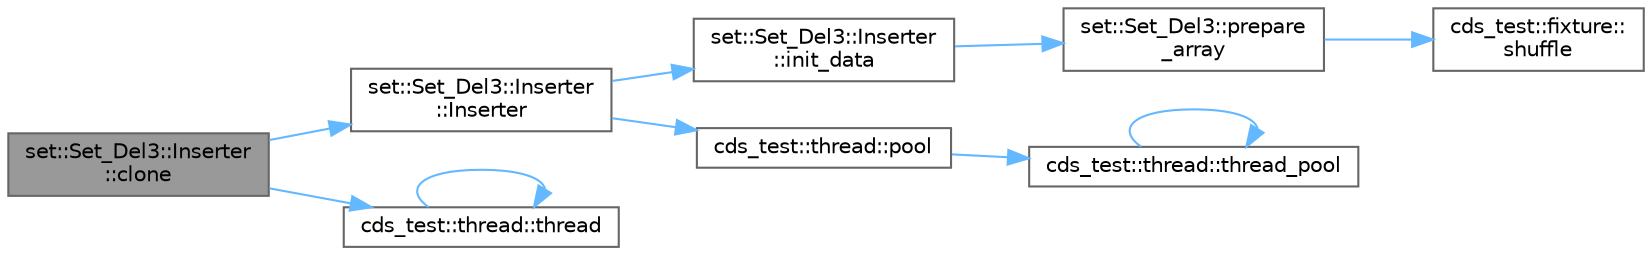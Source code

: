 digraph "set::Set_Del3::Inserter::clone"
{
 // LATEX_PDF_SIZE
  bgcolor="transparent";
  edge [fontname=Helvetica,fontsize=10,labelfontname=Helvetica,labelfontsize=10];
  node [fontname=Helvetica,fontsize=10,shape=box,height=0.2,width=0.4];
  rankdir="LR";
  Node1 [id="Node000001",label="set::Set_Del3::Inserter\l::clone",height=0.2,width=0.4,color="gray40", fillcolor="grey60", style="filled", fontcolor="black",tooltip=" "];
  Node1 -> Node2 [id="edge1_Node000001_Node000002",color="steelblue1",style="solid",tooltip=" "];
  Node2 [id="Node000002",label="set::Set_Del3::Inserter\l::Inserter",height=0.2,width=0.4,color="grey40", fillcolor="white", style="filled",URL="$classset_1_1_set___del3_1_1_inserter.html#a14f1b33a5e19a251bef4d4203b189e8e",tooltip=" "];
  Node2 -> Node3 [id="edge2_Node000002_Node000003",color="steelblue1",style="solid",tooltip=" "];
  Node3 [id="Node000003",label="set::Set_Del3::Inserter\l::init_data",height=0.2,width=0.4,color="grey40", fillcolor="white", style="filled",URL="$classset_1_1_set___del3_1_1_inserter.html#a324c4167a1995a87486a5a0dc8cf81e5",tooltip=" "];
  Node3 -> Node4 [id="edge3_Node000003_Node000004",color="steelblue1",style="solid",tooltip=" "];
  Node4 [id="Node000004",label="set::Set_Del3::prepare\l_array",height=0.2,width=0.4,color="grey40", fillcolor="white", style="filled",URL="$classset_1_1_set___del3.html#ad1e47ed7f857e9cfa8c2253dc71e4352",tooltip=" "];
  Node4 -> Node5 [id="edge4_Node000004_Node000005",color="steelblue1",style="solid",tooltip=" "];
  Node5 [id="Node000005",label="cds_test::fixture::\lshuffle",height=0.2,width=0.4,color="grey40", fillcolor="white", style="filled",URL="$classcds__test_1_1fixture.html#a1a98db99b4d82c222b0cb65587ba4a47",tooltip=" "];
  Node2 -> Node6 [id="edge5_Node000002_Node000006",color="steelblue1",style="solid",tooltip=" "];
  Node6 [id="Node000006",label="cds_test::thread::pool",height=0.2,width=0.4,color="grey40", fillcolor="white", style="filled",URL="$classcds__test_1_1thread.html#aaec869e554d6801b6de091cfada44b71",tooltip=" "];
  Node6 -> Node7 [id="edge6_Node000006_Node000007",color="steelblue1",style="solid",tooltip=" "];
  Node7 [id="Node000007",label="cds_test::thread::thread_pool",height=0.2,width=0.4,color="grey40", fillcolor="white", style="filled",URL="$classcds__test_1_1thread.html#a63d668995109028bdc9cdbb726de4807",tooltip=" "];
  Node7 -> Node7 [id="edge7_Node000007_Node000007",color="steelblue1",style="solid",tooltip=" "];
  Node1 -> Node8 [id="edge8_Node000001_Node000008",color="steelblue1",style="solid",tooltip=" "];
  Node8 [id="Node000008",label="cds_test::thread::thread",height=0.2,width=0.4,color="grey40", fillcolor="white", style="filled",URL="$classcds__test_1_1thread.html#a500fe48010a5e92a7206855ac45cdf54",tooltip=" "];
  Node8 -> Node8 [id="edge9_Node000008_Node000008",color="steelblue1",style="solid",tooltip=" "];
}
